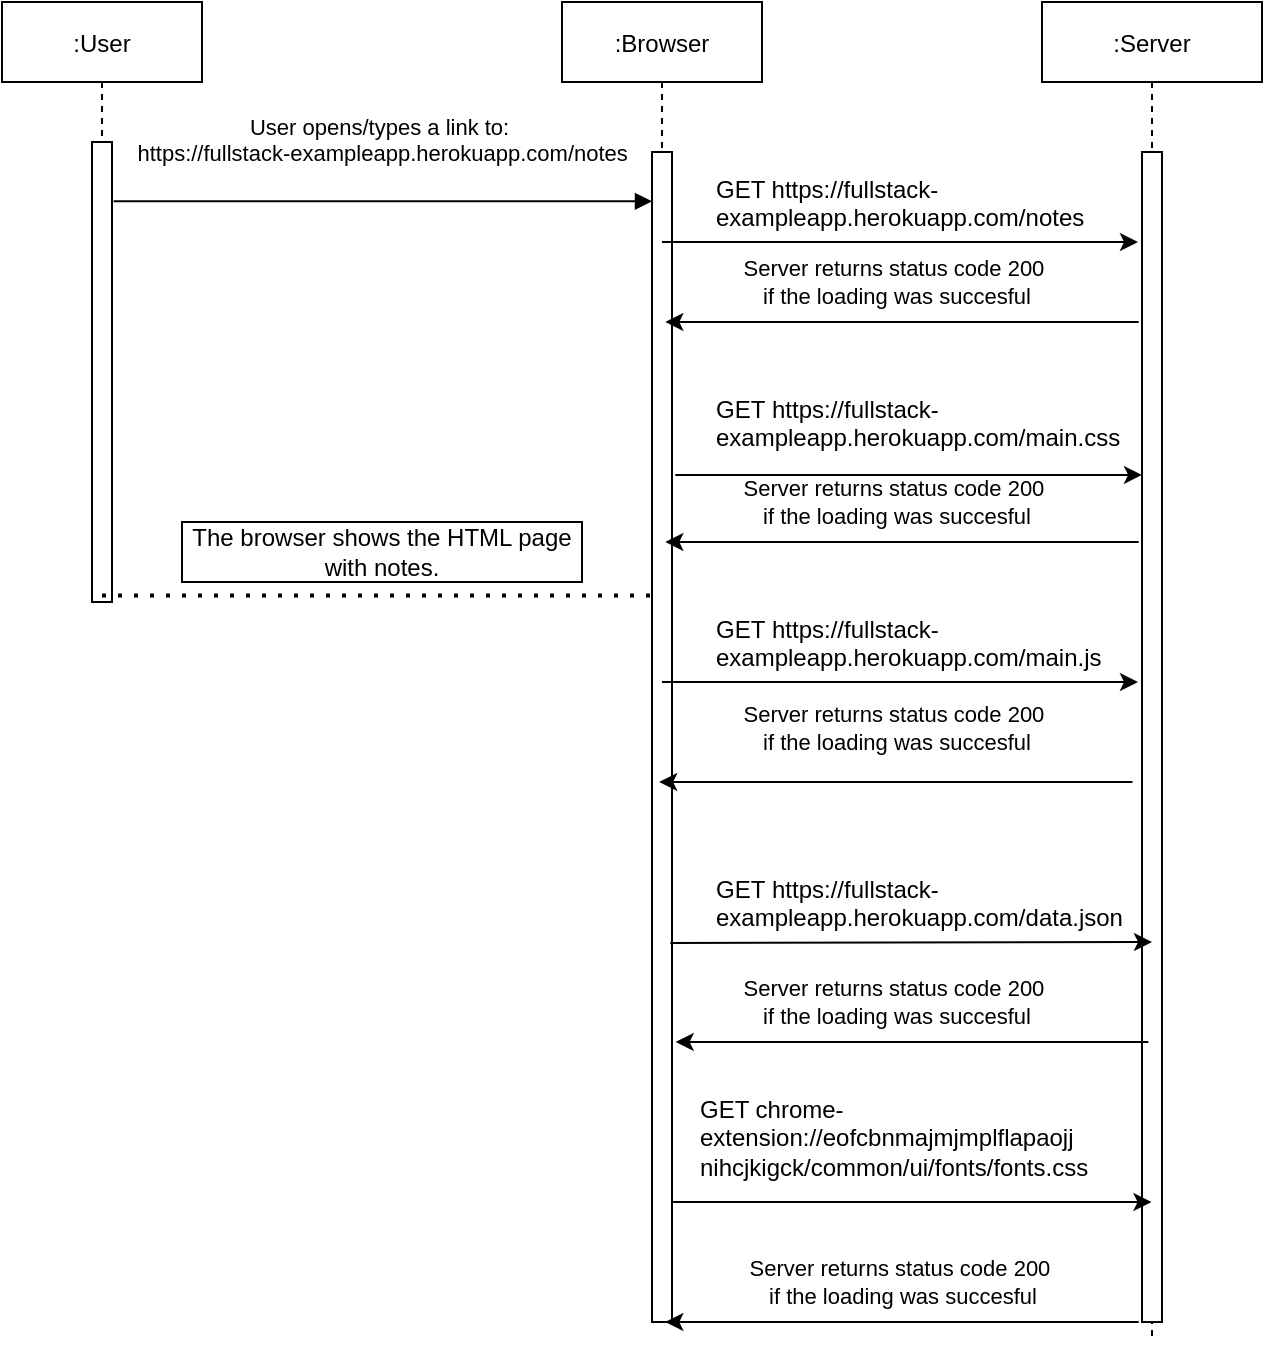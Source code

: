 <mxfile version="13.4.4" type="device"><diagram id="kgpKYQtTHZ0yAKxKKP6v" name="Page-1"><mxGraphModel dx="650" dy="953" grid="1" gridSize="10" guides="1" tooltips="1" connect="1" arrows="1" fold="1" page="1" pageScale="1" pageWidth="850" pageHeight="1100" math="0" shadow="0"><root><mxCell id="0"/><mxCell id="1" parent="0"/><mxCell id="3nuBFxr9cyL0pnOWT2aG-1" value=":User" style="shape=umlLifeline;perimeter=lifelinePerimeter;container=1;collapsible=0;recursiveResize=0;rounded=0;shadow=0;strokeWidth=1;" parent="1" vertex="1"><mxGeometry x="70" y="80" width="100" height="300" as="geometry"/></mxCell><mxCell id="3nuBFxr9cyL0pnOWT2aG-2" value="" style="points=[];perimeter=orthogonalPerimeter;rounded=0;shadow=0;strokeWidth=1;" parent="3nuBFxr9cyL0pnOWT2aG-1" vertex="1"><mxGeometry x="45" y="70" width="10" height="230" as="geometry"/></mxCell><mxCell id="3nuBFxr9cyL0pnOWT2aG-5" value=":Browser" style="shape=umlLifeline;perimeter=lifelinePerimeter;container=1;collapsible=0;recursiveResize=0;rounded=0;shadow=0;strokeWidth=1;" parent="1" vertex="1"><mxGeometry x="350" y="80" width="100" height="660" as="geometry"/></mxCell><mxCell id="3nuBFxr9cyL0pnOWT2aG-6" value="" style="points=[];perimeter=orthogonalPerimeter;rounded=0;shadow=0;strokeWidth=1;" parent="3nuBFxr9cyL0pnOWT2aG-5" vertex="1"><mxGeometry x="45" y="75" width="10" height="585" as="geometry"/></mxCell><mxCell id="3nuBFxr9cyL0pnOWT2aG-8" value="User opens/types a link to: &#10;https://fullstack-exampleapp.herokuapp.com/notes" style="verticalAlign=bottom;endArrow=block;shadow=0;strokeWidth=1;exitX=1.083;exitY=0.129;exitDx=0;exitDy=0;exitPerimeter=0;" parent="1" source="3nuBFxr9cyL0pnOWT2aG-2" target="3nuBFxr9cyL0pnOWT2aG-6" edge="1"><mxGeometry y="15" relative="1" as="geometry"><mxPoint x="275" y="160" as="sourcePoint"/><Array as="points"/><mxPoint as="offset"/></mxGeometry></mxCell><mxCell id="t55zzaR8CHdC2pXfS-Wh-2" value=":Server" style="shape=umlLifeline;perimeter=lifelinePerimeter;container=1;collapsible=0;recursiveResize=0;rounded=0;shadow=0;strokeWidth=1;" vertex="1" parent="1"><mxGeometry x="590" y="80" width="110" height="670" as="geometry"/></mxCell><mxCell id="t55zzaR8CHdC2pXfS-Wh-3" value="" style="points=[];perimeter=orthogonalPerimeter;rounded=0;shadow=0;strokeWidth=1;" vertex="1" parent="t55zzaR8CHdC2pXfS-Wh-2"><mxGeometry x="50" y="75" width="10" height="585" as="geometry"/></mxCell><mxCell id="t55zzaR8CHdC2pXfS-Wh-4" value="" style="endArrow=classic;html=1;exitX=0.917;exitY=0.676;exitDx=0;exitDy=0;exitPerimeter=0;" edge="1" parent="1" source="3nuBFxr9cyL0pnOWT2aG-6"><mxGeometry width="50" height="50" relative="1" as="geometry"><mxPoint x="490" y="560" as="sourcePoint"/><mxPoint x="645" y="550" as="targetPoint"/></mxGeometry></mxCell><mxCell id="t55zzaR8CHdC2pXfS-Wh-5" value="" style="endArrow=classic;html=1;" edge="1" parent="1" source="3nuBFxr9cyL0pnOWT2aG-5"><mxGeometry width="50" height="50" relative="1" as="geometry"><mxPoint x="410" y="380" as="sourcePoint"/><mxPoint x="638" y="420" as="targetPoint"/></mxGeometry></mxCell><mxCell id="t55zzaR8CHdC2pXfS-Wh-6" value="" style="endArrow=classic;html=1;" edge="1" parent="1" source="3nuBFxr9cyL0pnOWT2aG-5"><mxGeometry width="50" height="50" relative="1" as="geometry"><mxPoint x="300" y="460" as="sourcePoint"/><mxPoint x="638" y="200" as="targetPoint"/></mxGeometry></mxCell><mxCell id="t55zzaR8CHdC2pXfS-Wh-10" value="The browser shows the HTML page with notes." style="rounded=0;whiteSpace=wrap;html=1;" vertex="1" parent="1"><mxGeometry x="160" y="340" width="200" height="30" as="geometry"/></mxCell><UserObject label="GET https://fullstack-exampleapp.herokuapp.com/notes" link="https://fullstack-exampleapp.herokuapp.com/notes" id="t55zzaR8CHdC2pXfS-Wh-12"><mxCell style="text;whiteSpace=wrap;html=1;" vertex="1" parent="1"><mxGeometry x="425" y="160" width="200" height="30" as="geometry"/></mxCell></UserObject><mxCell id="t55zzaR8CHdC2pXfS-Wh-13" value="" style="endArrow=classic;html=1;exitX=0.167;exitY=0.403;exitDx=0;exitDy=0;exitPerimeter=0;" edge="1" parent="1"><mxGeometry width="50" height="50" relative="1" as="geometry"><mxPoint x="638.34" y="240.005" as="sourcePoint"/><mxPoint x="401.67" y="240.005" as="targetPoint"/></mxGeometry></mxCell><mxCell id="t55zzaR8CHdC2pXfS-Wh-14" value="Server returns status code 200&amp;nbsp;&lt;br&gt;if the loading was succesful" style="edgeLabel;html=1;align=center;verticalAlign=middle;resizable=0;points=[];" vertex="1" connectable="0" parent="t55zzaR8CHdC2pXfS-Wh-13"><mxGeometry x="0.155" y="1" relative="1" as="geometry"><mxPoint x="15.24" y="-21" as="offset"/></mxGeometry></mxCell><mxCell id="t55zzaR8CHdC2pXfS-Wh-15" value="" style="endArrow=classic;html=1;exitX=1.167;exitY=0.276;exitDx=0;exitDy=0;exitPerimeter=0;" edge="1" parent="1" source="3nuBFxr9cyL0pnOWT2aG-6" target="t55zzaR8CHdC2pXfS-Wh-3"><mxGeometry width="50" height="50" relative="1" as="geometry"><mxPoint x="399.17" y="293.685" as="sourcePoint"/><mxPoint x="630" y="293.685" as="targetPoint"/></mxGeometry></mxCell><UserObject label="GET&amp;nbsp;https://fullstack-exampleapp.herokuapp.com/main.css" link="https://fullstack-exampleapp.herokuapp.com/notes" id="t55zzaR8CHdC2pXfS-Wh-16"><mxCell style="text;whiteSpace=wrap;html=1;" vertex="1" parent="1"><mxGeometry x="425" y="270" width="200" height="30" as="geometry"/></mxCell></UserObject><mxCell id="t55zzaR8CHdC2pXfS-Wh-17" value="" style="endArrow=classic;html=1;exitX=0.167;exitY=0.403;exitDx=0;exitDy=0;exitPerimeter=0;" edge="1" parent="1"><mxGeometry width="50" height="50" relative="1" as="geometry"><mxPoint x="638.33" y="350.005" as="sourcePoint"/><mxPoint x="401.66" y="350.005" as="targetPoint"/></mxGeometry></mxCell><mxCell id="t55zzaR8CHdC2pXfS-Wh-18" value="Server returns status code 200&amp;nbsp;&lt;br&gt;if the loading was succesful" style="edgeLabel;html=1;align=center;verticalAlign=middle;resizable=0;points=[];" vertex="1" connectable="0" parent="t55zzaR8CHdC2pXfS-Wh-17"><mxGeometry x="0.155" y="1" relative="1" as="geometry"><mxPoint x="15.25" y="-21" as="offset"/></mxGeometry></mxCell><UserObject label="GET&amp;nbsp;https://fullstack-exampleapp.herokuapp.com/main.js" link="https://fullstack-exampleapp.herokuapp.com/notes" id="t55zzaR8CHdC2pXfS-Wh-19"><mxCell style="text;whiteSpace=wrap;html=1;" vertex="1" parent="1"><mxGeometry x="425" y="380" width="200" height="30" as="geometry"/></mxCell></UserObject><mxCell id="t55zzaR8CHdC2pXfS-Wh-20" value="" style="endArrow=classic;html=1;exitX=0.167;exitY=0.403;exitDx=0;exitDy=0;exitPerimeter=0;" edge="1" parent="1"><mxGeometry width="50" height="50" relative="1" as="geometry"><mxPoint x="635.25" y="470.005" as="sourcePoint"/><mxPoint x="398.58" y="470.005" as="targetPoint"/></mxGeometry></mxCell><mxCell id="t55zzaR8CHdC2pXfS-Wh-21" value="Server returns status code 200&amp;nbsp;&lt;br&gt;if the loading was succesful" style="edgeLabel;html=1;align=center;verticalAlign=middle;resizable=0;points=[];" vertex="1" connectable="0" parent="t55zzaR8CHdC2pXfS-Wh-20"><mxGeometry x="0.155" y="1" relative="1" as="geometry"><mxPoint x="18.33" y="-28.5" as="offset"/></mxGeometry></mxCell><UserObject label="GET&amp;nbsp;https://fullstack-exampleapp.herokuapp.com/data.json" link="https://fullstack-exampleapp.herokuapp.com/notes" id="t55zzaR8CHdC2pXfS-Wh-23"><mxCell style="text;whiteSpace=wrap;html=1;" vertex="1" parent="1"><mxGeometry x="425" y="510" width="200" height="30" as="geometry"/></mxCell></UserObject><mxCell id="t55zzaR8CHdC2pXfS-Wh-24" value="" style="endArrow=classic;html=1;exitX=0.167;exitY=0.403;exitDx=0;exitDy=0;exitPerimeter=0;" edge="1" parent="1"><mxGeometry width="50" height="50" relative="1" as="geometry"><mxPoint x="643.17" y="600.005" as="sourcePoint"/><mxPoint x="406.84" y="600" as="targetPoint"/></mxGeometry></mxCell><mxCell id="t55zzaR8CHdC2pXfS-Wh-25" value="Server returns status code 200&amp;nbsp;&lt;br&gt;if the loading was succesful" style="edgeLabel;html=1;align=center;verticalAlign=middle;resizable=0;points=[];" vertex="1" connectable="0" parent="t55zzaR8CHdC2pXfS-Wh-24"><mxGeometry x="0.155" y="1" relative="1" as="geometry"><mxPoint x="10.41" y="-21" as="offset"/></mxGeometry></mxCell><mxCell id="t55zzaR8CHdC2pXfS-Wh-28" value="" style="endArrow=classic;html=1;exitX=1;exitY=0.621;exitDx=0;exitDy=0;exitPerimeter=0;" edge="1" parent="1"><mxGeometry width="50" height="50" relative="1" as="geometry"><mxPoint x="405.25" y="679.995" as="sourcePoint"/><mxPoint x="644.75" y="679.995" as="targetPoint"/></mxGeometry></mxCell><UserObject label="GET chrome-extension://eofcbnmajmjmplflapaojj&lt;br&gt;nihcjkigck/common/ui/fonts/fonts.css" link="https://fullstack-exampleapp.herokuapp.com/notes" id="t55zzaR8CHdC2pXfS-Wh-29"><mxCell style="text;whiteSpace=wrap;html=1;" vertex="1" parent="1"><mxGeometry x="416.91" y="620" width="200" height="30" as="geometry"/></mxCell></UserObject><mxCell id="t55zzaR8CHdC2pXfS-Wh-30" value="" style="endArrow=classic;html=1;exitX=0.167;exitY=0.403;exitDx=0;exitDy=0;exitPerimeter=0;" edge="1" parent="1"><mxGeometry width="50" height="50" relative="1" as="geometry"><mxPoint x="638.33" y="740.005" as="sourcePoint"/><mxPoint x="401.66" y="740.005" as="targetPoint"/></mxGeometry></mxCell><mxCell id="t55zzaR8CHdC2pXfS-Wh-31" value="Server returns status code 200&amp;nbsp;&lt;br&gt;if the loading was succesful" style="edgeLabel;html=1;align=center;verticalAlign=middle;resizable=0;points=[];" vertex="1" connectable="0" parent="t55zzaR8CHdC2pXfS-Wh-30"><mxGeometry x="0.155" y="1" relative="1" as="geometry"><mxPoint x="18.33" y="-21" as="offset"/></mxGeometry></mxCell><mxCell id="t55zzaR8CHdC2pXfS-Wh-33" value="" style="endArrow=none;dashed=1;html=1;dashPattern=1 3;strokeWidth=2;entryX=0.083;entryY=0.379;entryDx=0;entryDy=0;entryPerimeter=0;" edge="1" parent="1" source="3nuBFxr9cyL0pnOWT2aG-1" target="3nuBFxr9cyL0pnOWT2aG-6"><mxGeometry width="50" height="50" relative="1" as="geometry"><mxPoint x="360" y="450" as="sourcePoint"/><mxPoint x="410" y="400" as="targetPoint"/></mxGeometry></mxCell></root></mxGraphModel></diagram></mxfile>